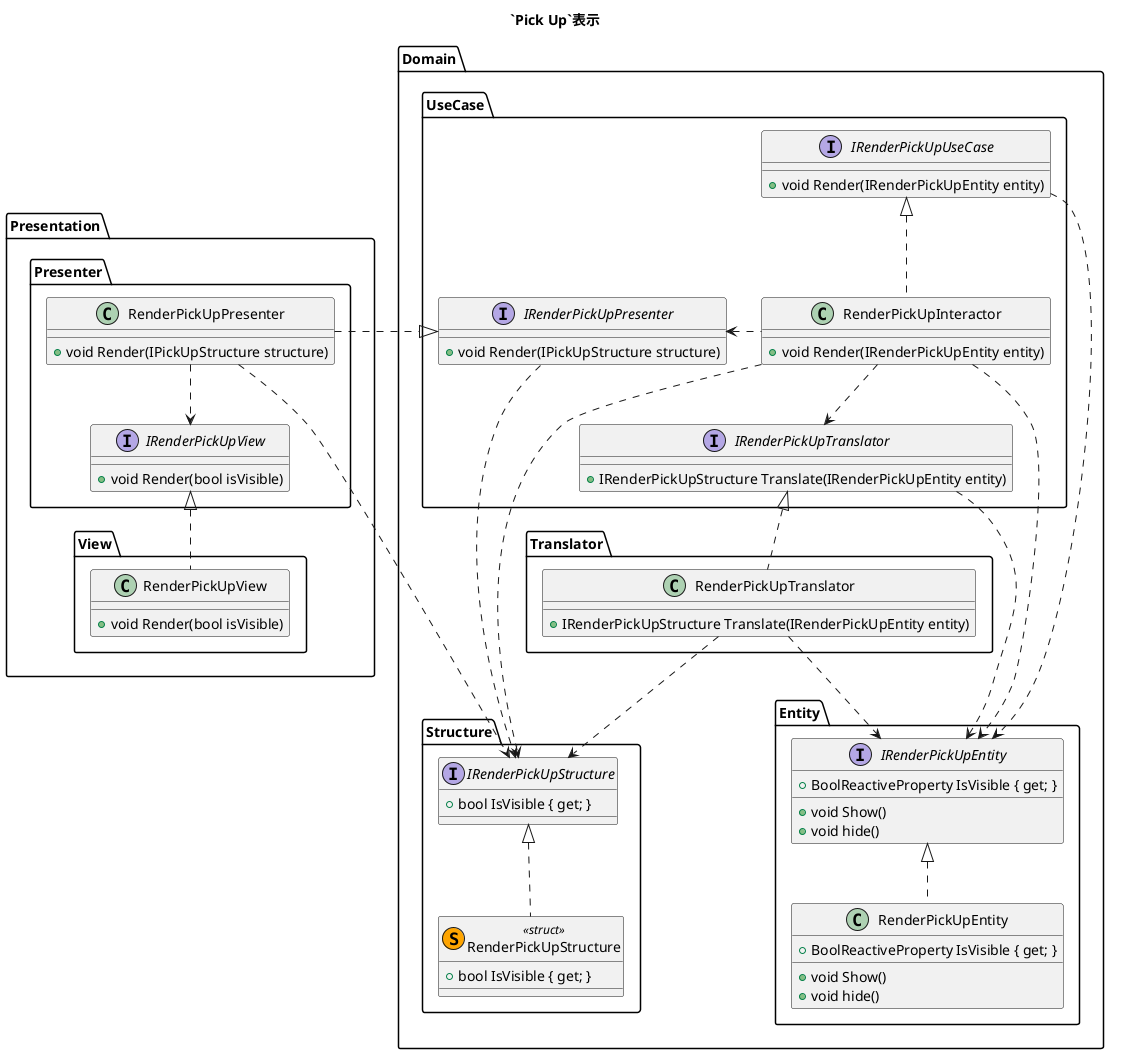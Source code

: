 @startuml

title `Pick Up`表示

package Domain {
    package Entity {
        interface IRenderPickUpEntity {
            + BoolReactiveProperty IsVisible { get; }
            + void Show()
            + void hide()
        }
        class RenderPickUpEntity {
            + BoolReactiveProperty IsVisible { get; }
            + void Show()
            + void hide()
        }
    }
    package Structure {
        interface IRenderPickUpStructure {
            + bool IsVisible { get; }
        }
        class RenderPickUpStructure <<(S,orange)struct>> {
            + bool IsVisible { get; }
        }
    }
    package Translator {
        class RenderPickUpTranslator {
            + IRenderPickUpStructure Translate(IRenderPickUpEntity entity)
        }
    }
    package UseCase {
        interface IRenderPickUpUseCase {
            + void Render(IRenderPickUpEntity entity)
        }
        class RenderPickUpInteractor {
            + void Render(IRenderPickUpEntity entity)
        }
        interface IRenderPickUpPresenter {
            + void Render(IPickUpStructure structure)
        }
        interface IRenderPickUpTranslator {
            + IRenderPickUpStructure Translate(IRenderPickUpEntity entity)
        }
    }
}
package Presentation {
    package Presenter {
        interface IRenderPickUpView {
            + void Render(bool isVisible)
        }
        class RenderPickUpPresenter {
            + void Render(IPickUpStructure structure)
        }
    }
    package View {
        class RenderPickUpView {
            + void Render(bool isVisible)
        }
    }
}

IRenderPickUpEntity <|.. RenderPickUpEntity

IRenderPickUpStructure <|.. RenderPickUpStructure

IRenderPickUpUseCase <|.. RenderPickUpInteractor
IRenderPickUpUseCase ..> IRenderPickUpEntity

RenderPickUpInteractor ..> IRenderPickUpEntity
RenderPickUpInteractor ..> IRenderPickUpTranslator
RenderPickUpInteractor ..> IRenderPickUpStructure
RenderPickUpInteractor .left.> IRenderPickUpPresenter

IRenderPickUpTranslator <|.. RenderPickUpTranslator
IRenderPickUpTranslator ..> IRenderPickUpEntity

RenderPickUpTranslator ..> IRenderPickUpEntity
RenderPickUpTranslator ..> IRenderPickUpStructure

IRenderPickUpPresenter <|.left. RenderPickUpPresenter
IRenderPickUpPresenter ..> IRenderPickUpStructure

RenderPickUpPresenter ..> IRenderPickUpStructure
RenderPickUpPresenter ..> IRenderPickUpView

IRenderPickUpView <|.. RenderPickUpView

@enduml